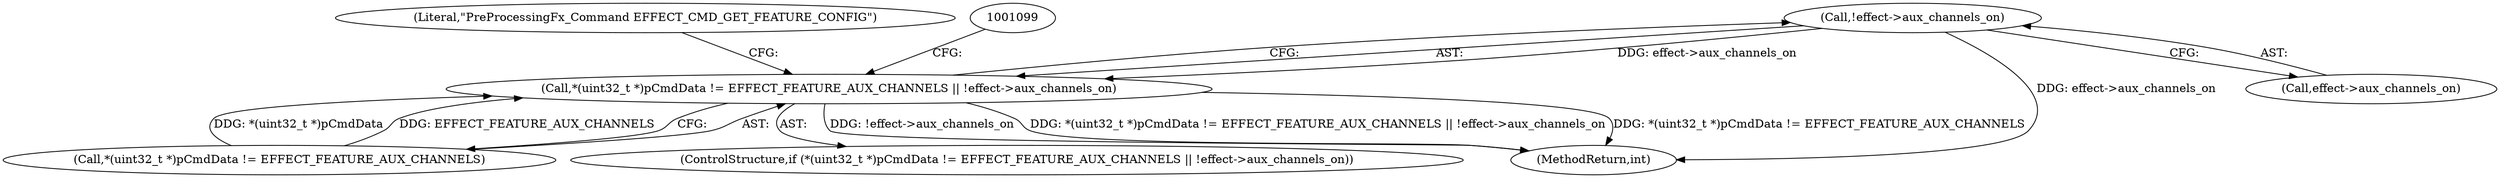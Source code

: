 digraph "0_Android_aeea52da00d210587fb3ed895de3d5f2e0264c88_9@pointer" {
"1001091" [label="(Call,!effect->aux_channels_on)"];
"1001084" [label="(Call,*(uint32_t *)pCmdData != EFFECT_FEATURE_AUX_CHANNELS || !effect->aux_channels_on)"];
"1001092" [label="(Call,effect->aux_channels_on)"];
"1001110" [label="(Literal,\"PreProcessingFx_Command EFFECT_CMD_GET_FEATURE_CONFIG\")"];
"1001085" [label="(Call,*(uint32_t *)pCmdData != EFFECT_FEATURE_AUX_CHANNELS)"];
"1001091" [label="(Call,!effect->aux_channels_on)"];
"1001083" [label="(ControlStructure,if (*(uint32_t *)pCmdData != EFFECT_FEATURE_AUX_CHANNELS || !effect->aux_channels_on))"];
"1001084" [label="(Call,*(uint32_t *)pCmdData != EFFECT_FEATURE_AUX_CHANNELS || !effect->aux_channels_on)"];
"1001318" [label="(MethodReturn,int)"];
"1001091" -> "1001084"  [label="AST: "];
"1001091" -> "1001092"  [label="CFG: "];
"1001092" -> "1001091"  [label="AST: "];
"1001084" -> "1001091"  [label="CFG: "];
"1001091" -> "1001318"  [label="DDG: effect->aux_channels_on"];
"1001091" -> "1001084"  [label="DDG: effect->aux_channels_on"];
"1001084" -> "1001083"  [label="AST: "];
"1001084" -> "1001085"  [label="CFG: "];
"1001085" -> "1001084"  [label="AST: "];
"1001099" -> "1001084"  [label="CFG: "];
"1001110" -> "1001084"  [label="CFG: "];
"1001084" -> "1001318"  [label="DDG: *(uint32_t *)pCmdData != EFFECT_FEATURE_AUX_CHANNELS"];
"1001084" -> "1001318"  [label="DDG: !effect->aux_channels_on"];
"1001084" -> "1001318"  [label="DDG: *(uint32_t *)pCmdData != EFFECT_FEATURE_AUX_CHANNELS || !effect->aux_channels_on"];
"1001085" -> "1001084"  [label="DDG: *(uint32_t *)pCmdData"];
"1001085" -> "1001084"  [label="DDG: EFFECT_FEATURE_AUX_CHANNELS"];
}
